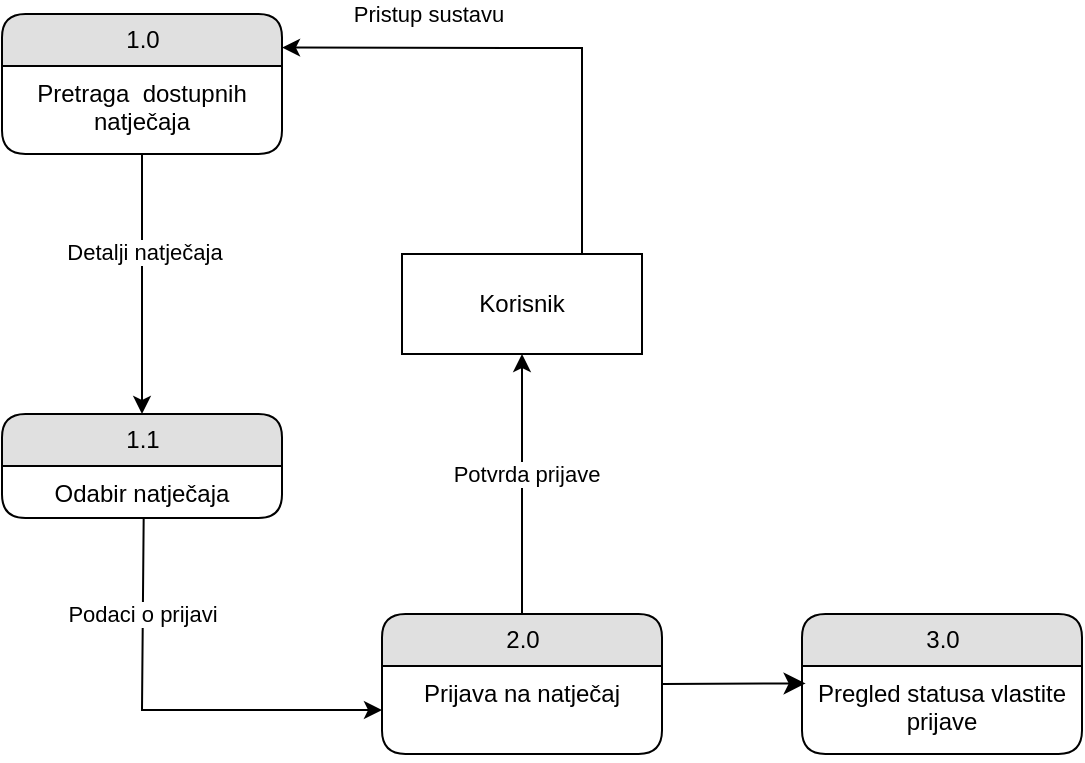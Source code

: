<mxfile version="24.6.4" type="device">
  <diagram name="Page-1" id="21ORsQWHsIKUVIGTKt5p">
    <mxGraphModel dx="674" dy="916" grid="1" gridSize="10" guides="1" tooltips="1" connect="1" arrows="1" fold="1" page="1" pageScale="1" pageWidth="827" pageHeight="1169" math="0" shadow="0">
      <root>
        <mxCell id="0" />
        <mxCell id="1" parent="0" />
        <mxCell id="k6NDIBWFTyBHspbXZSGC-85" value="1.0" style="swimlane;html=1;fontStyle=0;childLayout=stackLayout;horizontal=1;startSize=26;fillColor=#e0e0e0;horizontalStack=0;resizeParent=1;resizeLast=0;collapsible=1;marginBottom=0;swimlaneFillColor=#ffffff;align=center;rounded=1;shadow=0;comic=0;labelBackgroundColor=none;strokeWidth=1;fontFamily=Helvetica;fontSize=12" parent="1" vertex="1">
          <mxGeometry x="160" y="50" width="140" height="70" as="geometry" />
        </mxCell>
        <mxCell id="k6NDIBWFTyBHspbXZSGC-86" value="Pretraga&amp;nbsp; dostupnih natječaja" style="text;html=1;strokeColor=none;fillColor=none;spacingLeft=4;spacingRight=4;whiteSpace=wrap;overflow=hidden;rotatable=0;points=[[0,0.5],[1,0.5]];portConstraint=eastwest;align=center;fontFamily=Helvetica;fontStyle=0" parent="k6NDIBWFTyBHspbXZSGC-85" vertex="1">
          <mxGeometry y="26" width="140" height="44" as="geometry" />
        </mxCell>
        <mxCell id="k6NDIBWFTyBHspbXZSGC-87" value="1.1" style="swimlane;html=1;fontStyle=0;childLayout=stackLayout;horizontal=1;startSize=26;fillColor=#e0e0e0;horizontalStack=0;resizeParent=1;resizeLast=0;collapsible=1;marginBottom=0;swimlaneFillColor=#ffffff;align=center;rounded=1;shadow=0;comic=0;labelBackgroundColor=none;strokeWidth=1;fontFamily=Helvetica;fontSize=12" parent="1" vertex="1">
          <mxGeometry x="160" y="250" width="140" height="52" as="geometry" />
        </mxCell>
        <mxCell id="k6NDIBWFTyBHspbXZSGC-88" value="Odabir natječaja" style="text;html=1;strokeColor=none;fillColor=none;spacingLeft=4;spacingRight=4;whiteSpace=wrap;overflow=hidden;rotatable=0;points=[[0,0.5],[1,0.5]];portConstraint=eastwest;align=center;fontFamily=Helvetica;fontStyle=0" parent="k6NDIBWFTyBHspbXZSGC-87" vertex="1">
          <mxGeometry y="26" width="140" height="26" as="geometry" />
        </mxCell>
        <mxCell id="k6NDIBWFTyBHspbXZSGC-89" value="2.0" style="swimlane;html=1;fontStyle=0;childLayout=stackLayout;horizontal=1;startSize=26;fillColor=#e0e0e0;horizontalStack=0;resizeParent=1;resizeLast=0;collapsible=1;marginBottom=0;swimlaneFillColor=#ffffff;align=center;rounded=1;shadow=0;comic=0;labelBackgroundColor=none;strokeWidth=1;fontFamily=Helvetica;fontSize=12" parent="1" vertex="1">
          <mxGeometry x="350" y="350" width="140" height="70" as="geometry" />
        </mxCell>
        <mxCell id="k6NDIBWFTyBHspbXZSGC-90" value="Prijava na natječaj" style="text;html=1;strokeColor=none;fillColor=none;spacingLeft=4;spacingRight=4;whiteSpace=wrap;overflow=hidden;rotatable=0;points=[[0,0.5],[1,0.5]];portConstraint=eastwest;align=center;fontFamily=Helvetica;fontStyle=0" parent="k6NDIBWFTyBHspbXZSGC-89" vertex="1">
          <mxGeometry y="26" width="140" height="44" as="geometry" />
        </mxCell>
        <mxCell id="k6NDIBWFTyBHspbXZSGC-91" value="Korisnik" style="whiteSpace=wrap;html=1;rounded=0;shadow=0;comic=0;labelBackgroundColor=none;strokeWidth=1;fontFamily=Helvetica;fontSize=12;align=center;fontStyle=0" parent="1" vertex="1">
          <mxGeometry x="360" y="170" width="120" height="50" as="geometry" />
        </mxCell>
        <mxCell id="k6NDIBWFTyBHspbXZSGC-92" value="" style="endArrow=classic;html=1;rounded=0;entryX=1;entryY=0.5;entryDx=0;entryDy=0;fontFamily=Helvetica;fontStyle=0;exitX=0.75;exitY=0;exitDx=0;exitDy=0;" parent="1" source="k6NDIBWFTyBHspbXZSGC-91" edge="1">
          <mxGeometry width="50" height="50" relative="1" as="geometry">
            <mxPoint x="470" y="170" as="sourcePoint" />
            <mxPoint x="300" y="66.8" as="targetPoint" />
            <Array as="points">
              <mxPoint x="450" y="160" />
              <mxPoint x="450" y="130" />
              <mxPoint x="450" y="67" />
            </Array>
          </mxGeometry>
        </mxCell>
        <mxCell id="k6NDIBWFTyBHspbXZSGC-93" value="Pristup sustavu" style="edgeLabel;html=1;align=center;verticalAlign=middle;resizable=0;points=[];fontFamily=Helvetica;fontStyle=0" parent="k6NDIBWFTyBHspbXZSGC-92" vertex="1" connectable="0">
          <mxGeometry x="-0.172" y="1" relative="1" as="geometry">
            <mxPoint x="-76" y="-18" as="offset" />
          </mxGeometry>
        </mxCell>
        <mxCell id="k6NDIBWFTyBHspbXZSGC-96" value="" style="endArrow=classic;html=1;rounded=0;entryX=0.5;entryY=0;entryDx=0;entryDy=0;fontFamily=Helvetica;fontStyle=0" parent="1" target="k6NDIBWFTyBHspbXZSGC-87" edge="1">
          <mxGeometry width="50" height="50" relative="1" as="geometry">
            <mxPoint x="230" y="120" as="sourcePoint" />
            <mxPoint x="460" y="180" as="targetPoint" />
          </mxGeometry>
        </mxCell>
        <mxCell id="k6NDIBWFTyBHspbXZSGC-97" value="Detalji natječaja" style="edgeLabel;html=1;align=center;verticalAlign=middle;resizable=0;points=[];fontFamily=Helvetica;fontStyle=0" parent="k6NDIBWFTyBHspbXZSGC-96" vertex="1" connectable="0">
          <mxGeometry x="-0.252" y="1" relative="1" as="geometry">
            <mxPoint as="offset" />
          </mxGeometry>
        </mxCell>
        <mxCell id="k6NDIBWFTyBHspbXZSGC-98" value="" style="endArrow=classic;html=1;rounded=0;exitX=0.506;exitY=0.992;exitDx=0;exitDy=0;exitPerimeter=0;entryX=0;entryY=0.5;entryDx=0;entryDy=0;fontFamily=Helvetica;fontStyle=0" parent="1" source="k6NDIBWFTyBHspbXZSGC-88" target="k6NDIBWFTyBHspbXZSGC-90" edge="1">
          <mxGeometry width="50" height="50" relative="1" as="geometry">
            <mxPoint x="410" y="230" as="sourcePoint" />
            <mxPoint x="460" y="180" as="targetPoint" />
            <Array as="points">
              <mxPoint x="230" y="398" />
            </Array>
          </mxGeometry>
        </mxCell>
        <mxCell id="k6NDIBWFTyBHspbXZSGC-99" value="Podaci o prijavi" style="edgeLabel;html=1;align=center;verticalAlign=middle;resizable=0;points=[];fontFamily=Helvetica;fontStyle=0" parent="k6NDIBWFTyBHspbXZSGC-98" vertex="1" connectable="0">
          <mxGeometry x="-0.299" relative="1" as="geometry">
            <mxPoint y="-28" as="offset" />
          </mxGeometry>
        </mxCell>
        <mxCell id="k6NDIBWFTyBHspbXZSGC-100" value="" style="endArrow=classic;html=1;rounded=0;exitX=0.5;exitY=0;exitDx=0;exitDy=0;entryX=0.5;entryY=1;entryDx=0;entryDy=0;fontFamily=Helvetica;fontStyle=0" parent="1" source="k6NDIBWFTyBHspbXZSGC-89" target="k6NDIBWFTyBHspbXZSGC-91" edge="1">
          <mxGeometry width="50" height="50" relative="1" as="geometry">
            <mxPoint x="410" y="230" as="sourcePoint" />
            <mxPoint x="460" y="180" as="targetPoint" />
          </mxGeometry>
        </mxCell>
        <mxCell id="k6NDIBWFTyBHspbXZSGC-101" value="Potvrda prijave" style="edgeLabel;html=1;align=center;verticalAlign=middle;resizable=0;points=[];fontFamily=Helvetica;fontStyle=0" parent="k6NDIBWFTyBHspbXZSGC-100" vertex="1" connectable="0">
          <mxGeometry x="0.215" y="-2" relative="1" as="geometry">
            <mxPoint y="9" as="offset" />
          </mxGeometry>
        </mxCell>
        <mxCell id="5yp5b8ZGeFaidCORp6AO-2" value="3.0" style="swimlane;html=1;fontStyle=0;childLayout=stackLayout;horizontal=1;startSize=26;fillColor=#e0e0e0;horizontalStack=0;resizeParent=1;resizeLast=0;collapsible=1;marginBottom=0;swimlaneFillColor=#ffffff;align=center;rounded=1;shadow=0;comic=0;labelBackgroundColor=none;strokeWidth=1;fontFamily=Helvetica;fontSize=12" vertex="1" parent="1">
          <mxGeometry x="560" y="350" width="140" height="70" as="geometry" />
        </mxCell>
        <mxCell id="5yp5b8ZGeFaidCORp6AO-3" value="Pregled statusa vlastite prijave" style="text;html=1;strokeColor=none;fillColor=none;spacingLeft=4;spacingRight=4;whiteSpace=wrap;overflow=hidden;rotatable=0;points=[[0,0.5],[1,0.5]];portConstraint=eastwest;align=center;fontFamily=Helvetica;fontStyle=0" vertex="1" parent="5yp5b8ZGeFaidCORp6AO-2">
          <mxGeometry y="26" width="140" height="44" as="geometry" />
        </mxCell>
        <mxCell id="5yp5b8ZGeFaidCORp6AO-4" style="edgeStyle=none;curved=1;rounded=0;orthogonalLoop=1;jettySize=auto;html=1;exitX=1;exitY=0.5;exitDx=0;exitDy=0;entryX=0.013;entryY=0.198;entryDx=0;entryDy=0;fontSize=12;startSize=8;endSize=8;entryPerimeter=0;" edge="1" parent="1" source="k6NDIBWFTyBHspbXZSGC-89" target="5yp5b8ZGeFaidCORp6AO-3">
          <mxGeometry relative="1" as="geometry" />
        </mxCell>
      </root>
    </mxGraphModel>
  </diagram>
</mxfile>

